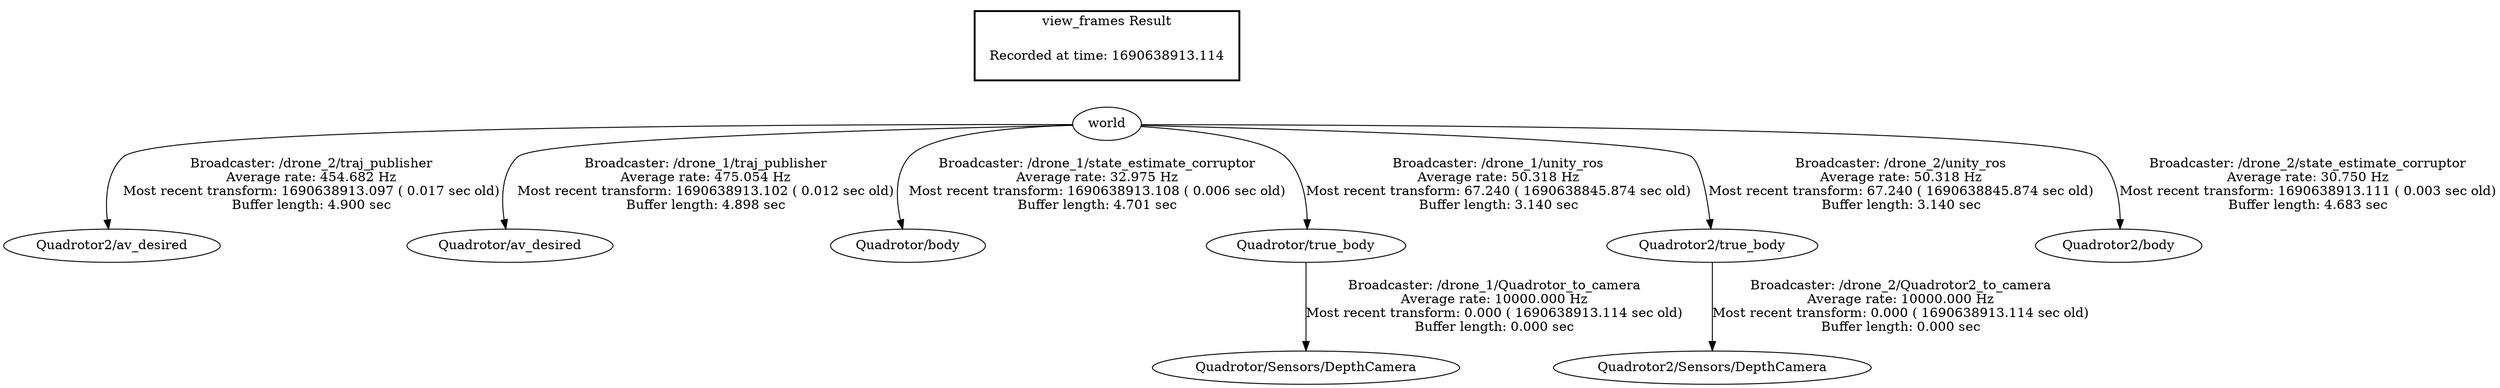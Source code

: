 digraph G {
"world" -> "Quadrotor2/av_desired"[label="Broadcaster: /drone_2/traj_publisher\nAverage rate: 454.682 Hz\nMost recent transform: 1690638913.097 ( 0.017 sec old)\nBuffer length: 4.900 sec\n"];
"world" -> "Quadrotor/av_desired"[label="Broadcaster: /drone_1/traj_publisher\nAverage rate: 475.054 Hz\nMost recent transform: 1690638913.102 ( 0.012 sec old)\nBuffer length: 4.898 sec\n"];
"world" -> "Quadrotor/body"[label="Broadcaster: /drone_1/state_estimate_corruptor\nAverage rate: 32.975 Hz\nMost recent transform: 1690638913.108 ( 0.006 sec old)\nBuffer length: 4.701 sec\n"];
"world" -> "Quadrotor/true_body"[label="Broadcaster: /drone_1/unity_ros\nAverage rate: 50.318 Hz\nMost recent transform: 67.240 ( 1690638845.874 sec old)\nBuffer length: 3.140 sec\n"];
"Quadrotor/true_body" -> "Quadrotor/Sensors/DepthCamera"[label="Broadcaster: /drone_1/Quadrotor_to_camera\nAverage rate: 10000.000 Hz\nMost recent transform: 0.000 ( 1690638913.114 sec old)\nBuffer length: 0.000 sec\n"];
"world" -> "Quadrotor2/true_body"[label="Broadcaster: /drone_2/unity_ros\nAverage rate: 50.318 Hz\nMost recent transform: 67.240 ( 1690638845.874 sec old)\nBuffer length: 3.140 sec\n"];
"world" -> "Quadrotor2/body"[label="Broadcaster: /drone_2/state_estimate_corruptor\nAverage rate: 30.750 Hz\nMost recent transform: 1690638913.111 ( 0.003 sec old)\nBuffer length: 4.683 sec\n"];
"Quadrotor2/true_body" -> "Quadrotor2/Sensors/DepthCamera"[label="Broadcaster: /drone_2/Quadrotor2_to_camera\nAverage rate: 10000.000 Hz\nMost recent transform: 0.000 ( 1690638913.114 sec old)\nBuffer length: 0.000 sec\n"];
edge [style=invis];
 subgraph cluster_legend { style=bold; color=black; label ="view_frames Result";
"Recorded at time: 1690638913.114"[ shape=plaintext ] ;
 }->"world";
}